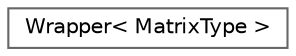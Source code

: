 digraph "类继承关系图"
{
 // LATEX_PDF_SIZE
  bgcolor="transparent";
  edge [fontname=Helvetica,fontsize=10,labelfontname=Helvetica,labelfontsize=10];
  node [fontname=Helvetica,fontsize=10,shape=box,height=0.2,width=0.4];
  rankdir="LR";
  Node0 [id="Node000000",label="Wrapper\< MatrixType \>",height=0.2,width=0.4,color="grey40", fillcolor="white", style="filled",URL="$struct_wrapper.html",tooltip=" "];
}
